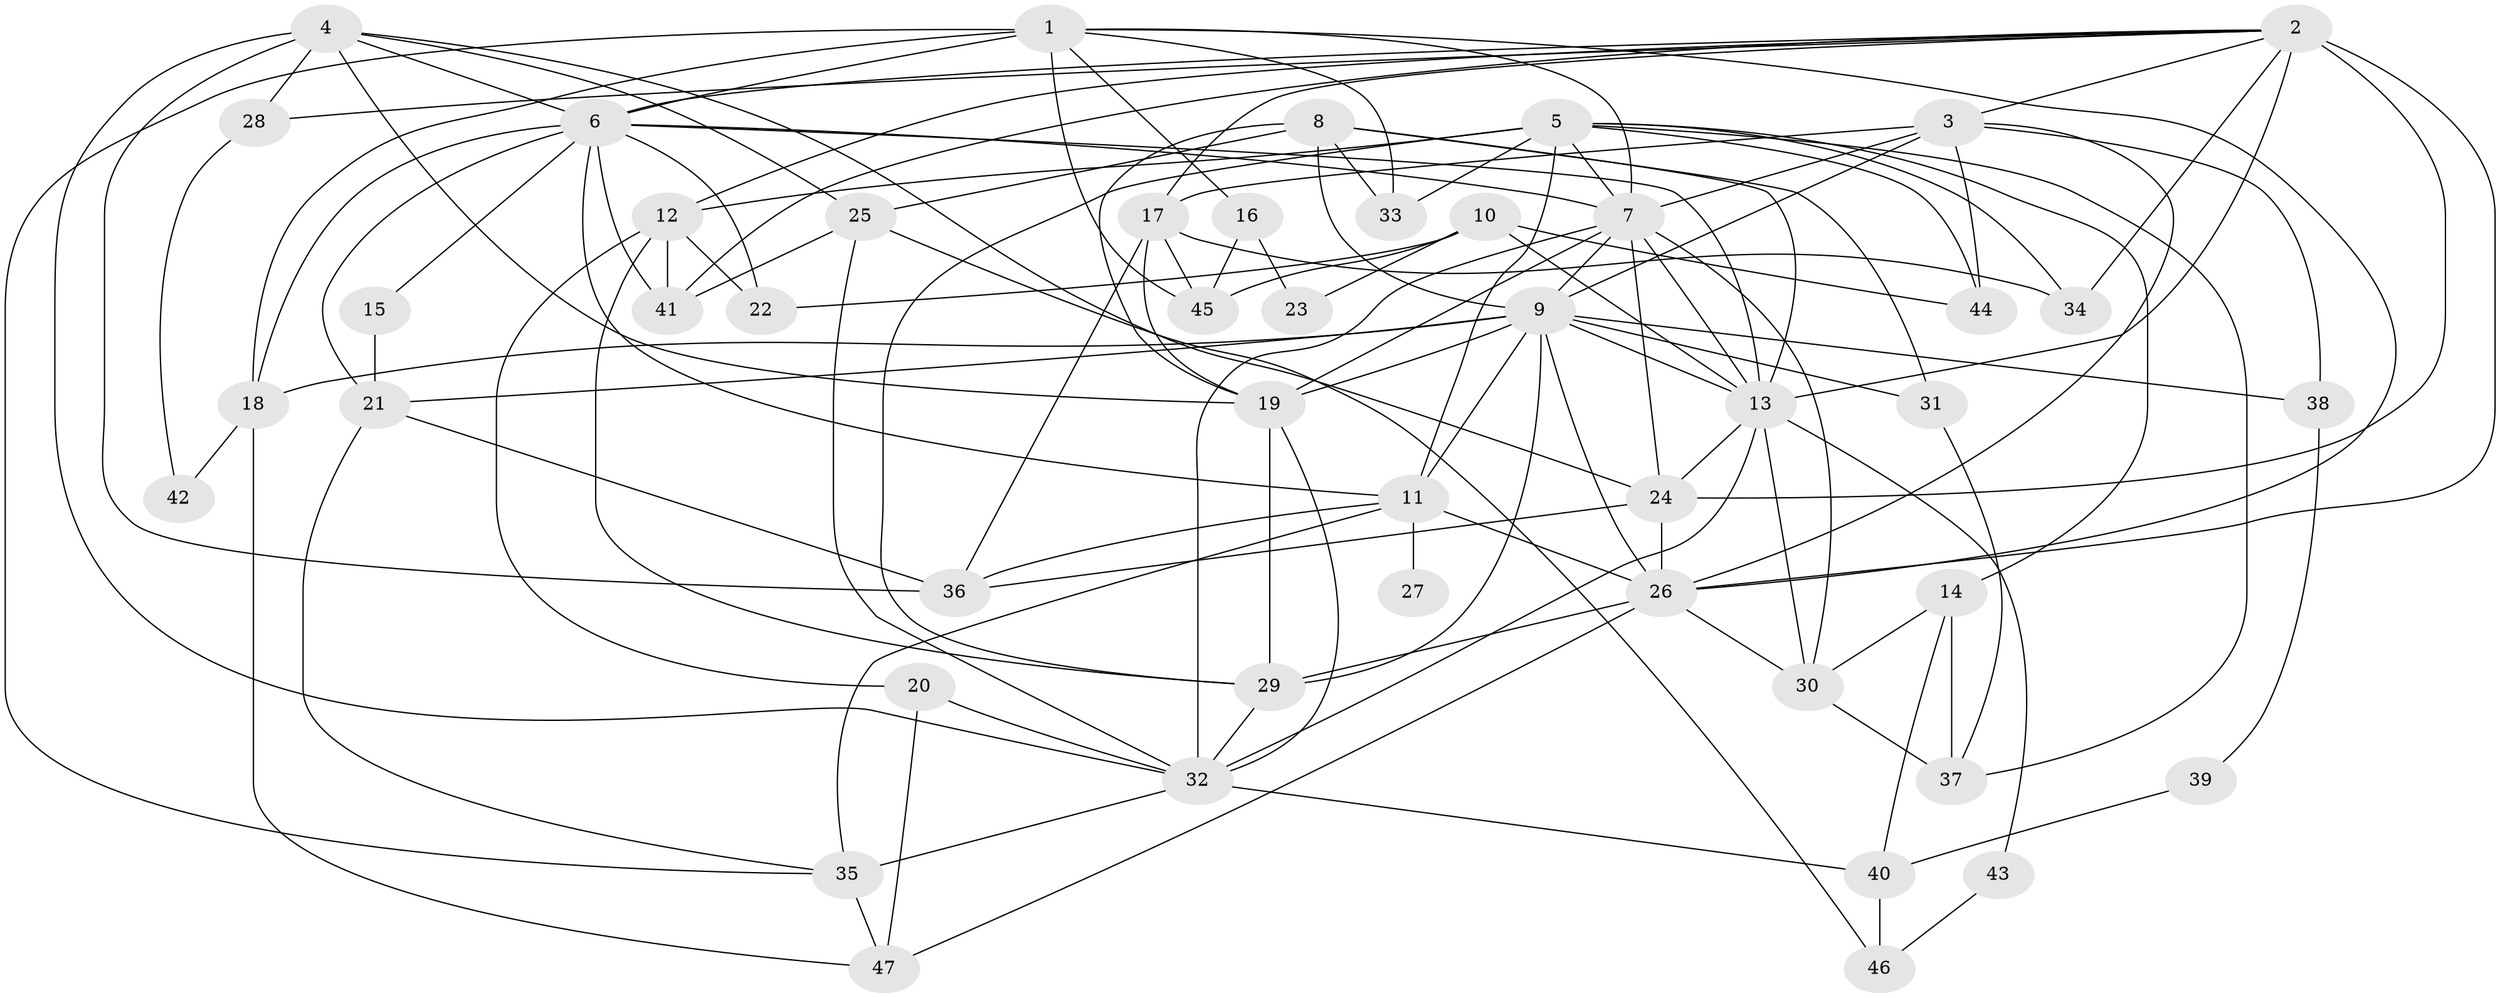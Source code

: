 // original degree distribution, {3: 0.26595744680851063, 6: 0.14893617021276595, 4: 0.2553191489361702, 5: 0.1702127659574468, 8: 0.010638297872340425, 7: 0.010638297872340425, 2: 0.13829787234042554}
// Generated by graph-tools (version 1.1) at 2025/35/03/09/25 02:35:58]
// undirected, 47 vertices, 123 edges
graph export_dot {
graph [start="1"]
  node [color=gray90,style=filled];
  1;
  2;
  3;
  4;
  5;
  6;
  7;
  8;
  9;
  10;
  11;
  12;
  13;
  14;
  15;
  16;
  17;
  18;
  19;
  20;
  21;
  22;
  23;
  24;
  25;
  26;
  27;
  28;
  29;
  30;
  31;
  32;
  33;
  34;
  35;
  36;
  37;
  38;
  39;
  40;
  41;
  42;
  43;
  44;
  45;
  46;
  47;
  1 -- 6 [weight=1.0];
  1 -- 7 [weight=1.0];
  1 -- 16 [weight=1.0];
  1 -- 18 [weight=1.0];
  1 -- 26 [weight=2.0];
  1 -- 33 [weight=1.0];
  1 -- 35 [weight=1.0];
  1 -- 45 [weight=2.0];
  2 -- 3 [weight=1.0];
  2 -- 6 [weight=1.0];
  2 -- 12 [weight=1.0];
  2 -- 13 [weight=2.0];
  2 -- 17 [weight=1.0];
  2 -- 24 [weight=3.0];
  2 -- 26 [weight=2.0];
  2 -- 28 [weight=2.0];
  2 -- 34 [weight=1.0];
  2 -- 41 [weight=1.0];
  3 -- 7 [weight=1.0];
  3 -- 9 [weight=2.0];
  3 -- 17 [weight=1.0];
  3 -- 26 [weight=1.0];
  3 -- 38 [weight=1.0];
  3 -- 44 [weight=1.0];
  4 -- 6 [weight=1.0];
  4 -- 19 [weight=1.0];
  4 -- 24 [weight=1.0];
  4 -- 25 [weight=1.0];
  4 -- 28 [weight=1.0];
  4 -- 32 [weight=1.0];
  4 -- 36 [weight=1.0];
  5 -- 7 [weight=1.0];
  5 -- 11 [weight=1.0];
  5 -- 12 [weight=1.0];
  5 -- 14 [weight=1.0];
  5 -- 29 [weight=1.0];
  5 -- 33 [weight=1.0];
  5 -- 34 [weight=1.0];
  5 -- 37 [weight=1.0];
  5 -- 44 [weight=1.0];
  6 -- 7 [weight=1.0];
  6 -- 11 [weight=1.0];
  6 -- 13 [weight=1.0];
  6 -- 15 [weight=1.0];
  6 -- 18 [weight=1.0];
  6 -- 21 [weight=1.0];
  6 -- 22 [weight=1.0];
  6 -- 41 [weight=1.0];
  7 -- 9 [weight=1.0];
  7 -- 13 [weight=1.0];
  7 -- 19 [weight=2.0];
  7 -- 24 [weight=1.0];
  7 -- 30 [weight=1.0];
  7 -- 32 [weight=1.0];
  8 -- 9 [weight=1.0];
  8 -- 13 [weight=1.0];
  8 -- 19 [weight=1.0];
  8 -- 25 [weight=1.0];
  8 -- 31 [weight=1.0];
  8 -- 33 [weight=1.0];
  9 -- 11 [weight=1.0];
  9 -- 13 [weight=1.0];
  9 -- 18 [weight=2.0];
  9 -- 19 [weight=1.0];
  9 -- 21 [weight=1.0];
  9 -- 26 [weight=2.0];
  9 -- 29 [weight=1.0];
  9 -- 31 [weight=1.0];
  9 -- 38 [weight=1.0];
  10 -- 13 [weight=1.0];
  10 -- 22 [weight=1.0];
  10 -- 23 [weight=1.0];
  10 -- 44 [weight=1.0];
  10 -- 45 [weight=1.0];
  11 -- 26 [weight=2.0];
  11 -- 27 [weight=2.0];
  11 -- 35 [weight=1.0];
  11 -- 36 [weight=1.0];
  12 -- 20 [weight=1.0];
  12 -- 22 [weight=1.0];
  12 -- 29 [weight=1.0];
  12 -- 41 [weight=2.0];
  13 -- 24 [weight=1.0];
  13 -- 30 [weight=1.0];
  13 -- 32 [weight=1.0];
  13 -- 43 [weight=1.0];
  14 -- 30 [weight=1.0];
  14 -- 37 [weight=1.0];
  14 -- 40 [weight=2.0];
  15 -- 21 [weight=1.0];
  16 -- 23 [weight=1.0];
  16 -- 45 [weight=1.0];
  17 -- 19 [weight=1.0];
  17 -- 34 [weight=1.0];
  17 -- 36 [weight=1.0];
  17 -- 45 [weight=1.0];
  18 -- 42 [weight=1.0];
  18 -- 47 [weight=1.0];
  19 -- 29 [weight=1.0];
  19 -- 32 [weight=1.0];
  20 -- 32 [weight=1.0];
  20 -- 47 [weight=1.0];
  21 -- 35 [weight=1.0];
  21 -- 36 [weight=1.0];
  24 -- 26 [weight=1.0];
  24 -- 36 [weight=1.0];
  25 -- 32 [weight=1.0];
  25 -- 41 [weight=1.0];
  25 -- 46 [weight=1.0];
  26 -- 29 [weight=1.0];
  26 -- 30 [weight=1.0];
  26 -- 47 [weight=1.0];
  28 -- 42 [weight=1.0];
  29 -- 32 [weight=1.0];
  30 -- 37 [weight=1.0];
  31 -- 37 [weight=1.0];
  32 -- 35 [weight=1.0];
  32 -- 40 [weight=1.0];
  35 -- 47 [weight=1.0];
  38 -- 39 [weight=1.0];
  39 -- 40 [weight=1.0];
  40 -- 46 [weight=1.0];
  43 -- 46 [weight=1.0];
}
